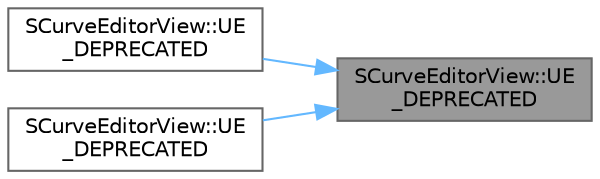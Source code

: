 digraph "SCurveEditorView::UE_DEPRECATED"
{
 // INTERACTIVE_SVG=YES
 // LATEX_PDF_SIZE
  bgcolor="transparent";
  edge [fontname=Helvetica,fontsize=10,labelfontname=Helvetica,labelfontsize=10];
  node [fontname=Helvetica,fontsize=10,shape=box,height=0.2,width=0.4];
  rankdir="RL";
  Node1 [id="Node000001",label="SCurveEditorView::UE\l_DEPRECATED",height=0.2,width=0.4,color="gray40", fillcolor="grey60", style="filled", fontcolor="black",tooltip=" "];
  Node1 -> Node2 [id="edge1_Node000001_Node000002",dir="back",color="steelblue1",style="solid",tooltip=" "];
  Node2 [id="Node000002",label="SCurveEditorView::UE\l_DEPRECATED",height=0.2,width=0.4,color="grey40", fillcolor="white", style="filled",URL="$d7/d8b/classSCurveEditorView.html#a92173a9b6192cdb407e0f4629d0c671a",tooltip="Curve draw parameters that are re-generated on tick if the cache has changed."];
  Node1 -> Node3 [id="edge2_Node000001_Node000003",dir="back",color="steelblue1",style="solid",tooltip=" "];
  Node3 [id="Node000003",label="SCurveEditorView::UE\l_DEPRECATED",height=0.2,width=0.4,color="grey40", fillcolor="white", style="filled",URL="$d7/d8b/classSCurveEditorView.html#aff9492429982ae78103dee821c4078d1",tooltip="Gets curve draw params get the cache by calling a single curve."];
}
